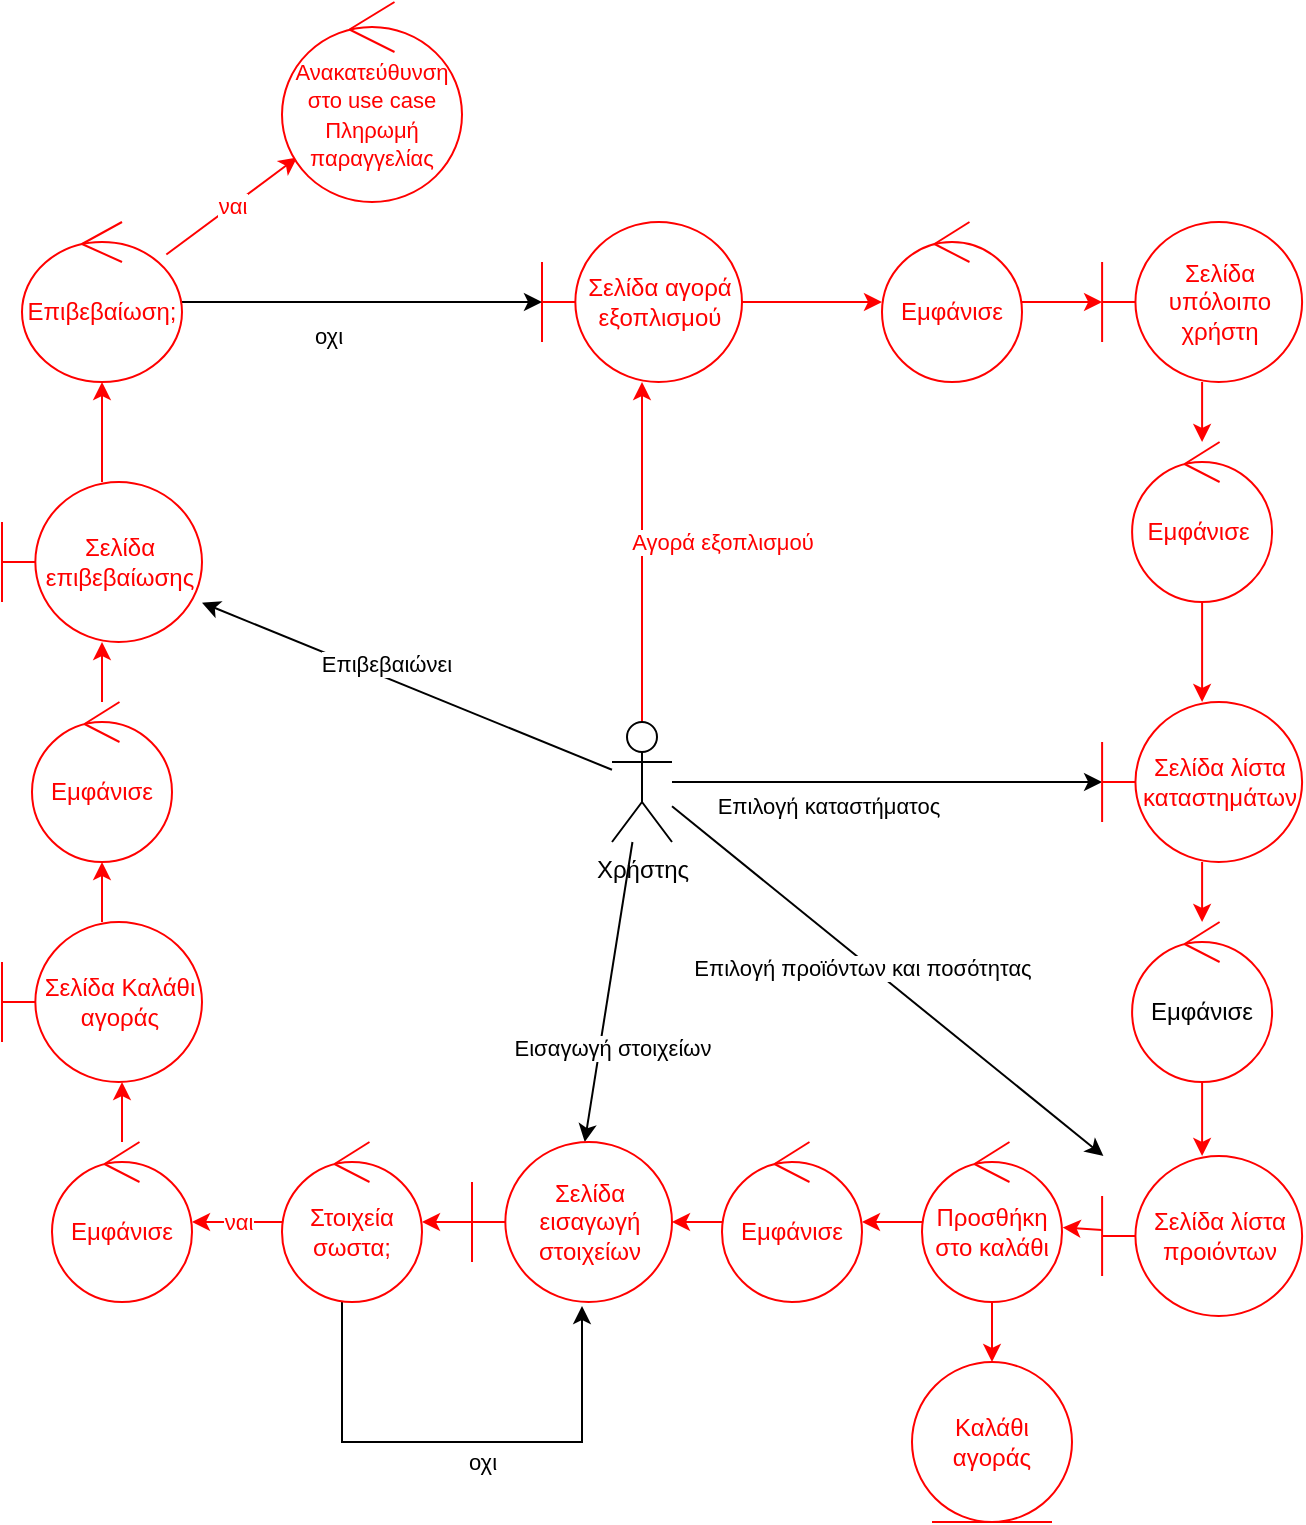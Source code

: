 <mxfile version="20.8.16" type="device"><diagram name="Σελίδα-1" id="FGW1QGgAFWrMdD9JjJ1D"><mxGraphModel dx="378" dy="473" grid="1" gridSize="10" guides="1" tooltips="1" connect="1" arrows="1" fold="1" page="1" pageScale="1" pageWidth="1169" pageHeight="1654" math="0" shadow="0"><root><mxCell id="0"/><mxCell id="1" parent="0"/><mxCell id="D7mrrMedz6HR9OCFB-Vp-4" value="" style="rounded=0;orthogonalLoop=1;jettySize=auto;html=1;fillColor=#FF0000;strokeColor=#FF0000;" parent="1" source="D7mrrMedz6HR9OCFB-Vp-1" target="D7mrrMedz6HR9OCFB-Vp-3" edge="1"><mxGeometry relative="1" as="geometry"/></mxCell><mxCell id="D7mrrMedz6HR9OCFB-Vp-5" value="&lt;font color=&quot;#ff0000&quot;&gt;Αγορά εξοπλισμού&lt;/font&gt;" style="edgeLabel;html=1;align=center;verticalAlign=middle;resizable=0;points=[];" parent="D7mrrMedz6HR9OCFB-Vp-4" vertex="1" connectable="0"><mxGeometry x="0.172" y="-4" relative="1" as="geometry"><mxPoint x="36" y="9" as="offset"/></mxGeometry></mxCell><mxCell id="D7mrrMedz6HR9OCFB-Vp-19" value="" style="edgeStyle=none;rounded=0;orthogonalLoop=1;jettySize=auto;html=1;" parent="1" source="D7mrrMedz6HR9OCFB-Vp-1" target="D7mrrMedz6HR9OCFB-Vp-17" edge="1"><mxGeometry relative="1" as="geometry"/></mxCell><mxCell id="D7mrrMedz6HR9OCFB-Vp-20" value="Επιλογή καταστήματος" style="edgeLabel;html=1;align=center;verticalAlign=middle;resizable=0;points=[];" parent="D7mrrMedz6HR9OCFB-Vp-19" vertex="1" connectable="0"><mxGeometry x="-0.275" y="-2" relative="1" as="geometry"><mxPoint y="10" as="offset"/></mxGeometry></mxCell><mxCell id="D7mrrMedz6HR9OCFB-Vp-25" value="" style="edgeStyle=none;rounded=0;orthogonalLoop=1;jettySize=auto;html=1;" parent="1" source="D7mrrMedz6HR9OCFB-Vp-1" target="D7mrrMedz6HR9OCFB-Vp-23" edge="1"><mxGeometry relative="1" as="geometry"/></mxCell><mxCell id="D7mrrMedz6HR9OCFB-Vp-26" value="Επιλογή προϊόντων και ποσότητας" style="edgeLabel;html=1;align=center;verticalAlign=middle;resizable=0;points=[];" parent="D7mrrMedz6HR9OCFB-Vp-25" vertex="1" connectable="0"><mxGeometry x="-0.101" y="-3" relative="1" as="geometry"><mxPoint as="offset"/></mxGeometry></mxCell><mxCell id="D7mrrMedz6HR9OCFB-Vp-30" value="" style="edgeStyle=none;rounded=0;orthogonalLoop=1;jettySize=auto;html=1;" parent="1" source="D7mrrMedz6HR9OCFB-Vp-1" target="D7mrrMedz6HR9OCFB-Vp-29" edge="1"><mxGeometry relative="1" as="geometry"/></mxCell><mxCell id="D7mrrMedz6HR9OCFB-Vp-32" value="Εισαγωγή στοιχείων" style="edgeLabel;html=1;align=center;verticalAlign=middle;resizable=0;points=[];" parent="D7mrrMedz6HR9OCFB-Vp-30" vertex="1" connectable="0"><mxGeometry x="-0.124" y="-2" relative="1" as="geometry"><mxPoint x="2" y="37" as="offset"/></mxGeometry></mxCell><mxCell id="D7mrrMedz6HR9OCFB-Vp-45" value="" style="edgeStyle=none;rounded=0;orthogonalLoop=1;jettySize=auto;html=1;" parent="1" source="D7mrrMedz6HR9OCFB-Vp-1" target="D7mrrMedz6HR9OCFB-Vp-39" edge="1"><mxGeometry relative="1" as="geometry"/></mxCell><mxCell id="D7mrrMedz6HR9OCFB-Vp-46" value="Επιβεβαιώνει" style="edgeLabel;html=1;align=center;verticalAlign=middle;resizable=0;points=[];" parent="D7mrrMedz6HR9OCFB-Vp-45" vertex="1" connectable="0"><mxGeometry x="0.397" y="-3" relative="1" as="geometry"><mxPoint x="29" y="8" as="offset"/></mxGeometry></mxCell><mxCell id="D7mrrMedz6HR9OCFB-Vp-1" value="Χρήστης" style="shape=umlActor;verticalLabelPosition=bottom;verticalAlign=top;html=1;outlineConnect=0;" parent="1" vertex="1"><mxGeometry x="395" y="500" width="30" height="60" as="geometry"/></mxCell><mxCell id="D7mrrMedz6HR9OCFB-Vp-7" value="" style="rounded=0;orthogonalLoop=1;jettySize=auto;html=1;strokeColor=#FF0000;" parent="1" source="D7mrrMedz6HR9OCFB-Vp-3" target="D7mrrMedz6HR9OCFB-Vp-6" edge="1"><mxGeometry relative="1" as="geometry"/></mxCell><mxCell id="D7mrrMedz6HR9OCFB-Vp-3" value="&lt;font color=&quot;#ff0000&quot;&gt;Σελίδα αγορά εξοπλισμού&lt;/font&gt;" style="shape=umlBoundary;whiteSpace=wrap;html=1;strokeColor=#FF0000;" parent="1" vertex="1"><mxGeometry x="360" y="250" width="100" height="80" as="geometry"/></mxCell><mxCell id="D7mrrMedz6HR9OCFB-Vp-14" value="" style="edgeStyle=none;rounded=0;orthogonalLoop=1;jettySize=auto;html=1;strokeColor=#FF0000;" parent="1" source="D7mrrMedz6HR9OCFB-Vp-6" target="D7mrrMedz6HR9OCFB-Vp-10" edge="1"><mxGeometry relative="1" as="geometry"/></mxCell><mxCell id="D7mrrMedz6HR9OCFB-Vp-6" value="&lt;font color=&quot;#ff0000&quot;&gt;Εμφάνισε&lt;/font&gt;" style="ellipse;shape=umlControl;whiteSpace=wrap;html=1;strokeColor=#FF0000;" parent="1" vertex="1"><mxGeometry x="530" y="250" width="70" height="80" as="geometry"/></mxCell><mxCell id="D7mrrMedz6HR9OCFB-Vp-16" value="" style="edgeStyle=none;rounded=0;orthogonalLoop=1;jettySize=auto;html=1;strokeColor=#FF0000;" parent="1" source="D7mrrMedz6HR9OCFB-Vp-10" target="D7mrrMedz6HR9OCFB-Vp-15" edge="1"><mxGeometry relative="1" as="geometry"/></mxCell><mxCell id="D7mrrMedz6HR9OCFB-Vp-10" value="&lt;font color=&quot;#ff0000&quot;&gt;Σελίδα υπόλοιπο χρήστη&lt;/font&gt;" style="shape=umlBoundary;whiteSpace=wrap;html=1;strokeColor=#FF0000;" parent="1" vertex="1"><mxGeometry x="640.05" y="250" width="100" height="80" as="geometry"/></mxCell><mxCell id="D7mrrMedz6HR9OCFB-Vp-18" value="" style="edgeStyle=none;rounded=0;orthogonalLoop=1;jettySize=auto;html=1;strokeColor=#FF0000;" parent="1" source="D7mrrMedz6HR9OCFB-Vp-15" target="D7mrrMedz6HR9OCFB-Vp-17" edge="1"><mxGeometry relative="1" as="geometry"/></mxCell><mxCell id="D7mrrMedz6HR9OCFB-Vp-15" value="&lt;font color=&quot;#ff0000&quot;&gt;Εμφάνισε&amp;nbsp;&lt;/font&gt;" style="ellipse;shape=umlControl;whiteSpace=wrap;html=1;strokeColor=#FF0000;" parent="1" vertex="1"><mxGeometry x="655.05" y="360" width="70" height="80" as="geometry"/></mxCell><mxCell id="D7mrrMedz6HR9OCFB-Vp-22" value="" style="edgeStyle=none;rounded=0;orthogonalLoop=1;jettySize=auto;html=1;exitX=0.5;exitY=1;exitDx=0;exitDy=0;exitPerimeter=0;strokeColor=#FF0000;" parent="1" source="D7mrrMedz6HR9OCFB-Vp-17" target="D7mrrMedz6HR9OCFB-Vp-21" edge="1"><mxGeometry relative="1" as="geometry"/></mxCell><mxCell id="D7mrrMedz6HR9OCFB-Vp-17" value="&lt;font color=&quot;#ff0000&quot;&gt;Σελίδα λίστα καταστημάτων&lt;/font&gt;" style="shape=umlBoundary;whiteSpace=wrap;html=1;strokeColor=#FF0000;" parent="1" vertex="1"><mxGeometry x="640.05" y="490" width="100" height="80" as="geometry"/></mxCell><mxCell id="D7mrrMedz6HR9OCFB-Vp-24" value="" style="edgeStyle=none;rounded=0;orthogonalLoop=1;jettySize=auto;html=1;strokeColor=#FF0000;" parent="1" source="D7mrrMedz6HR9OCFB-Vp-21" target="D7mrrMedz6HR9OCFB-Vp-23" edge="1"><mxGeometry relative="1" as="geometry"/></mxCell><mxCell id="D7mrrMedz6HR9OCFB-Vp-21" value="Εμφάνισε" style="ellipse;shape=umlControl;whiteSpace=wrap;html=1;strokeColor=#FF0000;" parent="1" vertex="1"><mxGeometry x="655.05" y="600" width="70" height="80" as="geometry"/></mxCell><mxCell id="D7mrrMedz6HR9OCFB-Vp-28" value="" style="edgeStyle=none;rounded=0;orthogonalLoop=1;jettySize=auto;html=1;strokeColor=#FF0000;entryX=1.005;entryY=0.535;entryDx=0;entryDy=0;entryPerimeter=0;" parent="1" source="D7mrrMedz6HR9OCFB-Vp-23" target="clKJnoHxOzagXjwGChe--2" edge="1"><mxGeometry relative="1" as="geometry"><mxPoint x="619.996" y="752.219" as="targetPoint"/></mxGeometry></mxCell><mxCell id="D7mrrMedz6HR9OCFB-Vp-23" value="&lt;font color=&quot;#ff0000&quot;&gt;Σελίδα λίστα προιόντων&lt;/font&gt;" style="shape=umlBoundary;whiteSpace=wrap;html=1;strokeColor=#FF0000;" parent="1" vertex="1"><mxGeometry x="640.05" y="717" width="100" height="80" as="geometry"/></mxCell><mxCell id="D7mrrMedz6HR9OCFB-Vp-31" value="" style="edgeStyle=none;rounded=0;orthogonalLoop=1;jettySize=auto;html=1;strokeColor=#FF0000;" parent="1" source="D7mrrMedz6HR9OCFB-Vp-27" target="D7mrrMedz6HR9OCFB-Vp-29" edge="1"><mxGeometry relative="1" as="geometry"><mxPoint x="460" y="750" as="targetPoint"/><Array as="points"><mxPoint x="470" y="750"/></Array></mxGeometry></mxCell><mxCell id="D7mrrMedz6HR9OCFB-Vp-27" value="&lt;font color=&quot;#ff0000&quot;&gt;Εμφάνισε&lt;/font&gt;" style="ellipse;shape=umlControl;whiteSpace=wrap;html=1;strokeColor=#FF0000;" parent="1" vertex="1"><mxGeometry x="450" y="710" width="70" height="80" as="geometry"/></mxCell><mxCell id="D7mrrMedz6HR9OCFB-Vp-34" value="" style="edgeStyle=none;rounded=0;orthogonalLoop=1;jettySize=auto;html=1;strokeColor=#FF0000;" parent="1" source="D7mrrMedz6HR9OCFB-Vp-29" target="D7mrrMedz6HR9OCFB-Vp-33" edge="1"><mxGeometry relative="1" as="geometry"/></mxCell><mxCell id="D7mrrMedz6HR9OCFB-Vp-29" value="&lt;font color=&quot;#ff0000&quot;&gt;Σελίδα εισαγωγή στοιχείων&lt;/font&gt;" style="shape=umlBoundary;whiteSpace=wrap;html=1;strokeColor=#FF0000;" parent="1" vertex="1"><mxGeometry x="325" y="710" width="100" height="80" as="geometry"/></mxCell><mxCell id="D7mrrMedz6HR9OCFB-Vp-35" style="edgeStyle=orthogonalEdgeStyle;rounded=0;orthogonalLoop=1;jettySize=auto;html=1;entryX=0.544;entryY=1.025;entryDx=0;entryDy=0;entryPerimeter=0;" parent="1" source="D7mrrMedz6HR9OCFB-Vp-33" target="D7mrrMedz6HR9OCFB-Vp-29" edge="1"><mxGeometry relative="1" as="geometry"><Array as="points"><mxPoint x="260" y="860"/><mxPoint x="380" y="860"/><mxPoint x="380" y="792"/></Array></mxGeometry></mxCell><mxCell id="D7mrrMedz6HR9OCFB-Vp-36" value="οχι" style="edgeLabel;html=1;align=center;verticalAlign=middle;resizable=0;points=[];" parent="D7mrrMedz6HR9OCFB-Vp-35" vertex="1" connectable="0"><mxGeometry x="0.082" y="-1" relative="1" as="geometry"><mxPoint y="9" as="offset"/></mxGeometry></mxCell><mxCell id="D7mrrMedz6HR9OCFB-Vp-38" value="&lt;font color=&quot;#ff0000&quot;&gt;ναι&lt;/font&gt;" style="edgeStyle=orthogonalEdgeStyle;rounded=0;orthogonalLoop=1;jettySize=auto;html=1;strokeColor=#FF0000;" parent="1" source="D7mrrMedz6HR9OCFB-Vp-33" target="D7mrrMedz6HR9OCFB-Vp-37" edge="1"><mxGeometry relative="1" as="geometry"/></mxCell><mxCell id="D7mrrMedz6HR9OCFB-Vp-33" value="&lt;font color=&quot;#ff0000&quot;&gt;Στοιχεία σωστα;&lt;/font&gt;" style="ellipse;shape=umlControl;whiteSpace=wrap;html=1;strokeColor=#FF0000;" parent="1" vertex="1"><mxGeometry x="230" y="710" width="70" height="80" as="geometry"/></mxCell><mxCell id="D7mrrMedz6HR9OCFB-Vp-40" value="" style="edgeStyle=orthogonalEdgeStyle;rounded=0;orthogonalLoop=1;jettySize=auto;html=1;strokeColor=#FF0000;" parent="1" source="D7mrrMedz6HR9OCFB-Vp-37" edge="1"><mxGeometry relative="1" as="geometry"><mxPoint x="150" y="680" as="targetPoint"/></mxGeometry></mxCell><mxCell id="D7mrrMedz6HR9OCFB-Vp-37" value="&lt;font color=&quot;#ff0000&quot;&gt;Εμφάνισε&lt;/font&gt;" style="ellipse;shape=umlControl;whiteSpace=wrap;html=1;strokeColor=#FF0000;" parent="1" vertex="1"><mxGeometry x="115" y="710" width="70" height="80" as="geometry"/></mxCell><mxCell id="D7mrrMedz6HR9OCFB-Vp-42" value="" style="rounded=0;orthogonalLoop=1;jettySize=auto;html=1;strokeColor=#FF0000;" parent="1" source="D7mrrMedz6HR9OCFB-Vp-39" target="D7mrrMedz6HR9OCFB-Vp-41" edge="1"><mxGeometry relative="1" as="geometry"/></mxCell><mxCell id="D7mrrMedz6HR9OCFB-Vp-39" value="&lt;font color=&quot;#ff0000&quot;&gt;Σελίδα επιβεβαίωσης&lt;/font&gt;" style="shape=umlBoundary;whiteSpace=wrap;html=1;strokeColor=#FF0000;" parent="1" vertex="1"><mxGeometry x="90" y="380" width="100" height="80" as="geometry"/></mxCell><mxCell id="D7mrrMedz6HR9OCFB-Vp-43" value="" style="edgeStyle=none;rounded=0;orthogonalLoop=1;jettySize=auto;html=1;" parent="1" source="D7mrrMedz6HR9OCFB-Vp-41" target="D7mrrMedz6HR9OCFB-Vp-3" edge="1"><mxGeometry relative="1" as="geometry"/></mxCell><mxCell id="D7mrrMedz6HR9OCFB-Vp-44" value="οχι" style="edgeLabel;html=1;align=center;verticalAlign=middle;resizable=0;points=[];" parent="D7mrrMedz6HR9OCFB-Vp-43" vertex="1" connectable="0"><mxGeometry x="-0.208" relative="1" as="geometry"><mxPoint x="1" y="17" as="offset"/></mxGeometry></mxCell><mxCell id="D7mrrMedz6HR9OCFB-Vp-48" value="" style="edgeStyle=none;rounded=0;orthogonalLoop=1;jettySize=auto;html=1;" parent="1" edge="1"><mxGeometry relative="1" as="geometry"><mxPoint x="148.002" y="320.07" as="sourcePoint"/><mxPoint x="148.889" y="320.0" as="targetPoint"/></mxGeometry></mxCell><mxCell id="clKJnoHxOzagXjwGChe--10" value="ναι" style="rounded=0;orthogonalLoop=1;jettySize=auto;html=1;strokeColor=#FF0000;fontColor=#FF0000;fillColor=#FF0000;" parent="1" source="D7mrrMedz6HR9OCFB-Vp-41" target="clKJnoHxOzagXjwGChe--9" edge="1"><mxGeometry relative="1" as="geometry"/></mxCell><mxCell id="D7mrrMedz6HR9OCFB-Vp-41" value="&lt;font color=&quot;#ff0000&quot;&gt;Επιβεβαίωση;&lt;/font&gt;" style="ellipse;shape=umlControl;whiteSpace=wrap;html=1;strokeColor=#FF0000;" parent="1" vertex="1"><mxGeometry x="100" y="250" width="80" height="80" as="geometry"/></mxCell><mxCell id="clKJnoHxOzagXjwGChe--1" value="Καλάθι αγοράς" style="ellipse;shape=umlEntity;whiteSpace=wrap;html=1;strokeColor=#FF0000;fontColor=#FF0000;" parent="1" vertex="1"><mxGeometry x="545" y="820" width="80" height="80" as="geometry"/></mxCell><mxCell id="clKJnoHxOzagXjwGChe--3" value="" style="edgeStyle=orthogonalEdgeStyle;rounded=0;orthogonalLoop=1;jettySize=auto;html=1;strokeColor=#FF0000;fontColor=#FF0000;fillColor=#FF0000;" parent="1" source="clKJnoHxOzagXjwGChe--2" target="D7mrrMedz6HR9OCFB-Vp-27" edge="1"><mxGeometry relative="1" as="geometry"/></mxCell><mxCell id="clKJnoHxOzagXjwGChe--4" value="" style="edgeStyle=orthogonalEdgeStyle;rounded=0;orthogonalLoop=1;jettySize=auto;html=1;strokeColor=#FF0000;fontColor=#FF0000;fillColor=#FF0000;" parent="1" source="clKJnoHxOzagXjwGChe--2" target="clKJnoHxOzagXjwGChe--1" edge="1"><mxGeometry relative="1" as="geometry"/></mxCell><mxCell id="clKJnoHxOzagXjwGChe--2" value="Προσθήκη στο καλάθι" style="ellipse;shape=umlControl;whiteSpace=wrap;html=1;strokeColor=#FF0000;fontColor=#FF0000;" parent="1" vertex="1"><mxGeometry x="550" y="710" width="70" height="80" as="geometry"/></mxCell><mxCell id="clKJnoHxOzagXjwGChe--7" value="" style="edgeStyle=orthogonalEdgeStyle;rounded=0;orthogonalLoop=1;jettySize=auto;html=1;strokeColor=#FF0000;fontColor=#FF0000;fillColor=#FF0000;" parent="1" source="clKJnoHxOzagXjwGChe--5" target="clKJnoHxOzagXjwGChe--6" edge="1"><mxGeometry relative="1" as="geometry"/></mxCell><mxCell id="clKJnoHxOzagXjwGChe--5" value="Σελίδα Καλάθι αγοράς" style="shape=umlBoundary;whiteSpace=wrap;html=1;strokeColor=#FF0000;fontColor=#FF0000;" parent="1" vertex="1"><mxGeometry x="90" y="600" width="100" height="80" as="geometry"/></mxCell><mxCell id="clKJnoHxOzagXjwGChe--8" value="" style="edgeStyle=orthogonalEdgeStyle;rounded=0;orthogonalLoop=1;jettySize=auto;html=1;strokeColor=#FF0000;fontColor=#FF0000;fillColor=#FF0000;" parent="1" source="clKJnoHxOzagXjwGChe--6" target="D7mrrMedz6HR9OCFB-Vp-39" edge="1"><mxGeometry relative="1" as="geometry"/></mxCell><mxCell id="clKJnoHxOzagXjwGChe--6" value="Εμφάνισε" style="ellipse;shape=umlControl;whiteSpace=wrap;html=1;strokeColor=#FF0000;fontColor=#FF0000;" parent="1" vertex="1"><mxGeometry x="105" y="490" width="70" height="80" as="geometry"/></mxCell><mxCell id="clKJnoHxOzagXjwGChe--9" value="&lt;font style=&quot;font-size: 11px;&quot;&gt;Ανακατεύθυνση στο use case Πληρωμή παραγγελίας&lt;/font&gt;" style="ellipse;shape=umlControl;whiteSpace=wrap;html=1;strokeColor=#FF0000;fontColor=#FF0000;" parent="1" vertex="1"><mxGeometry x="230" y="140" width="90" height="100" as="geometry"/></mxCell></root></mxGraphModel></diagram></mxfile>